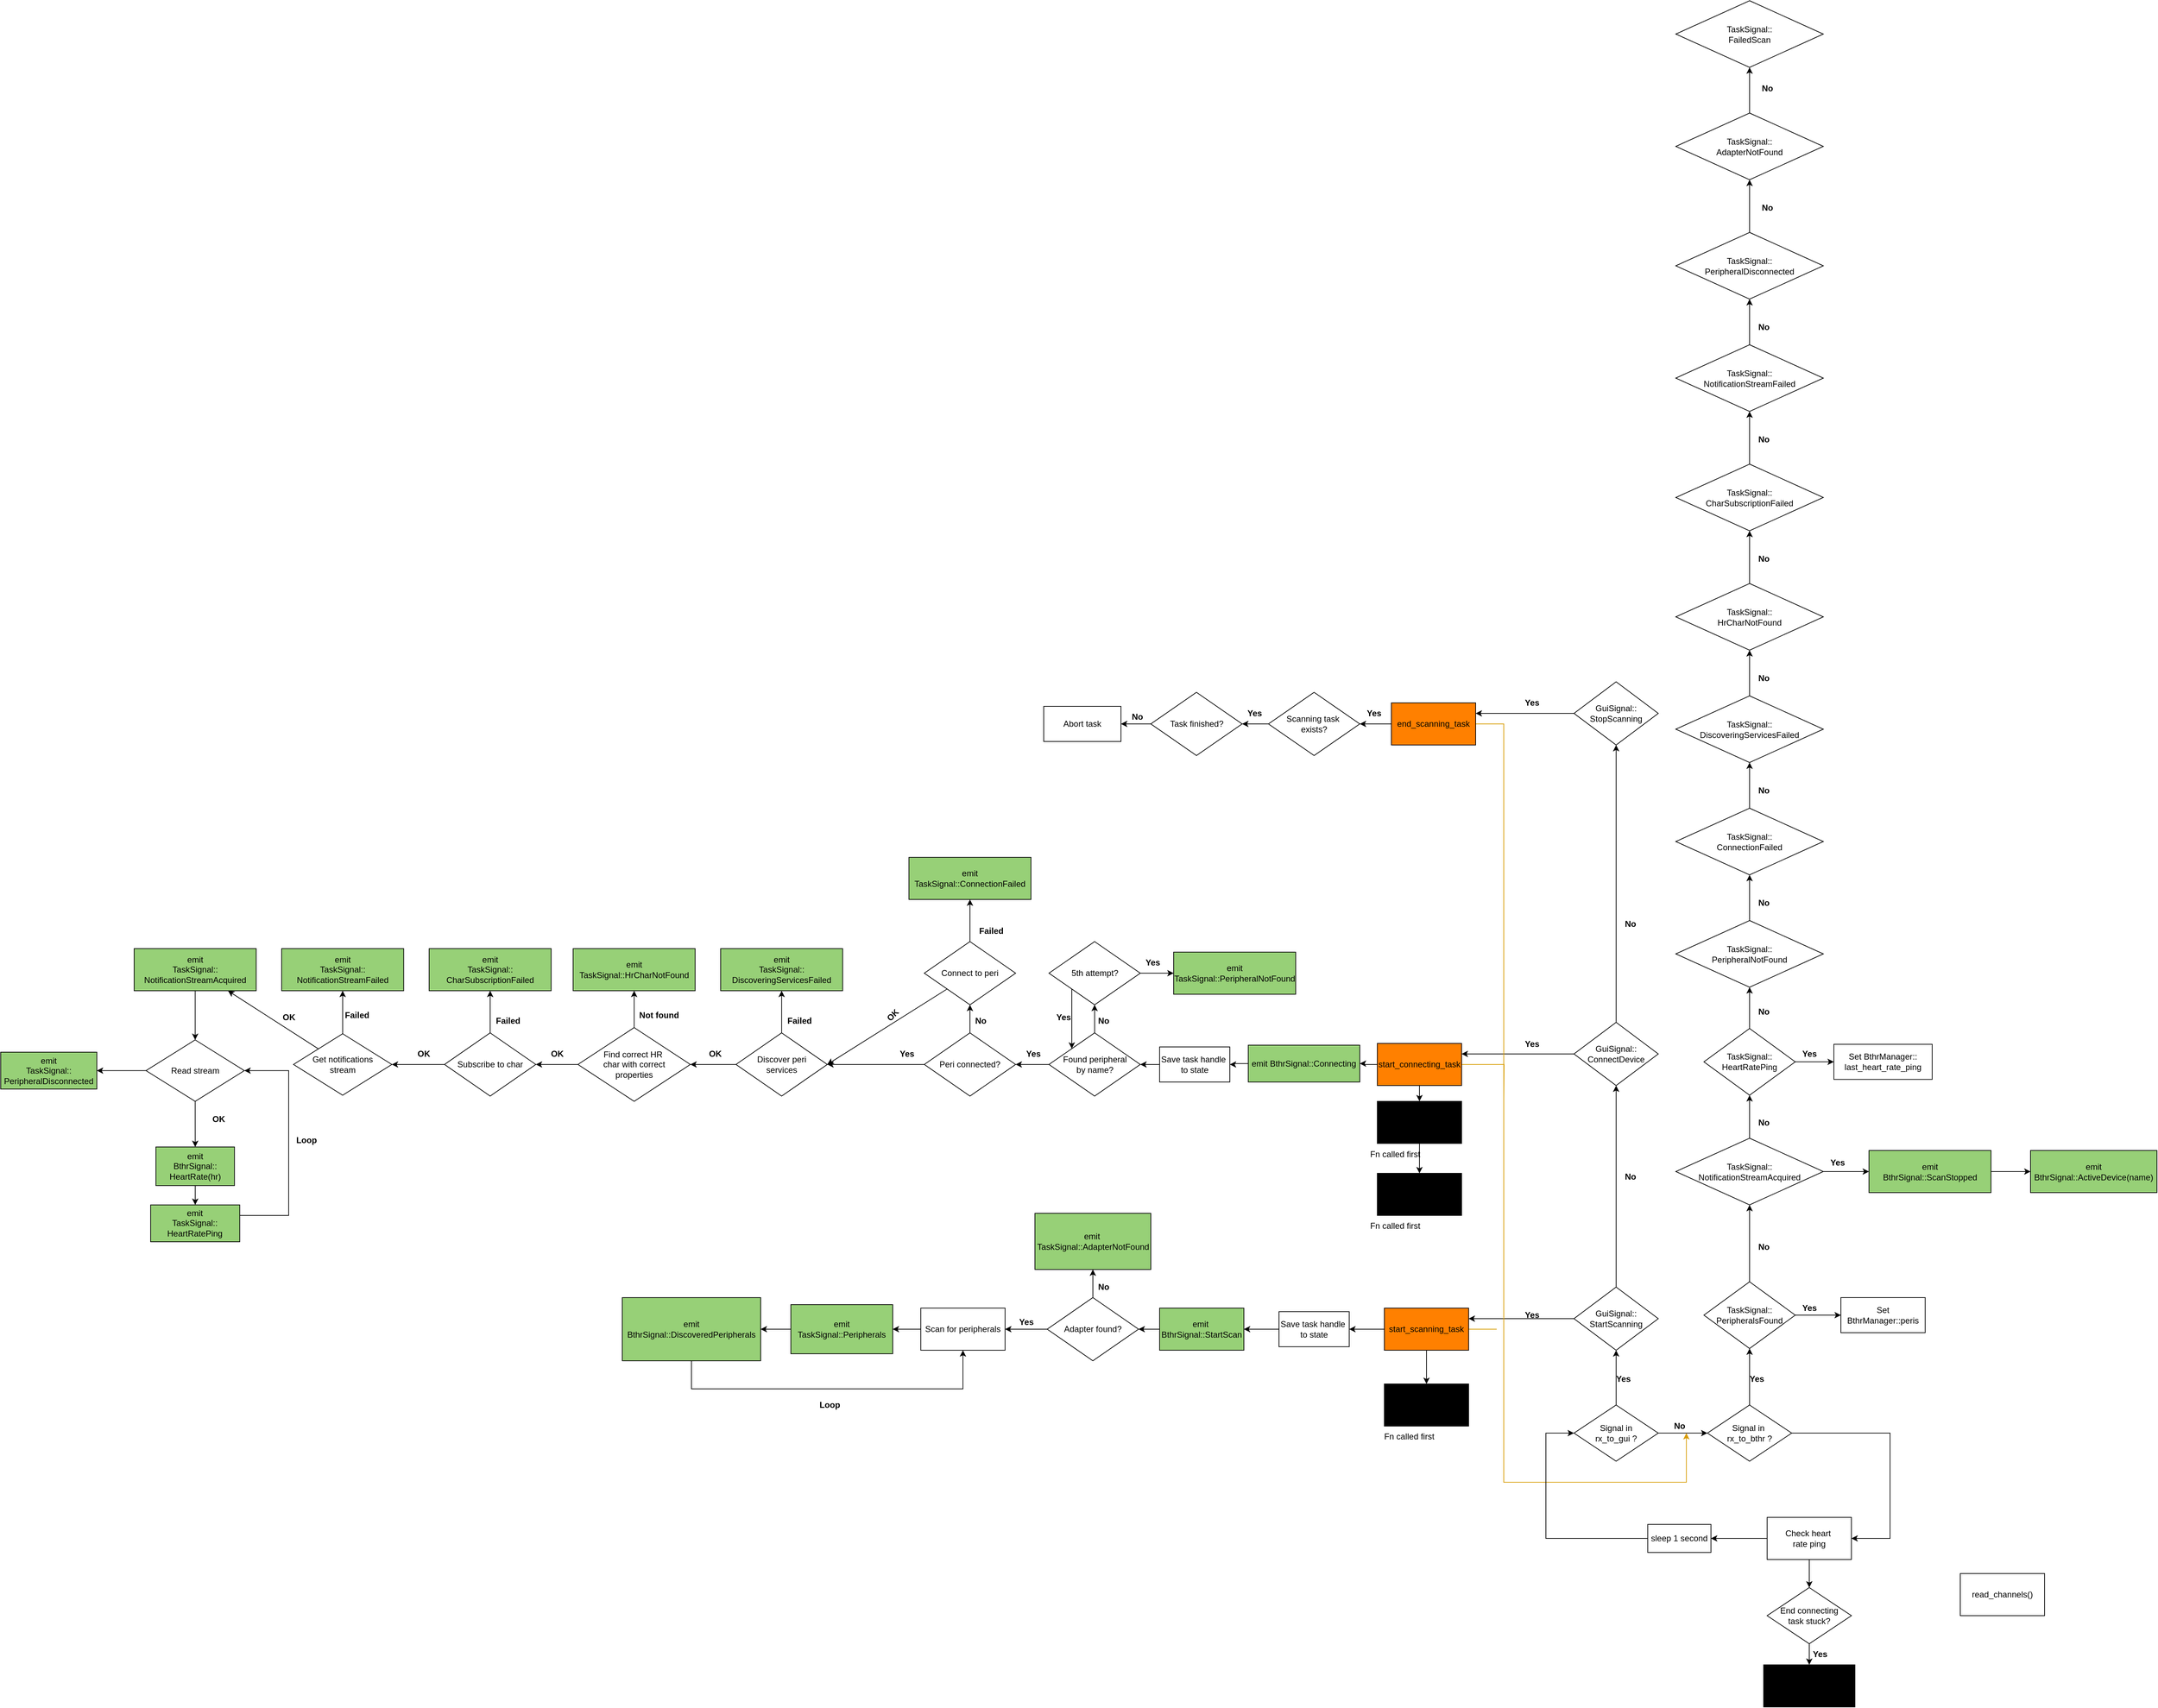 <mxfile version="26.0.4">
  <diagram name="Page-1" id="8w59rCMsJNte71KDc1Jk">
    <mxGraphModel dx="4300" dy="3130" grid="1" gridSize="10" guides="1" tooltips="1" connect="1" arrows="1" fold="1" page="1" pageScale="1" pageWidth="850" pageHeight="1100" math="0" shadow="0">
      <root>
        <mxCell id="0" />
        <mxCell id="1" parent="0" />
        <mxCell id="j4w4JGmt5t1scwI-PXxY-116" value="" style="edgeStyle=orthogonalEdgeStyle;rounded=0;orthogonalLoop=1;jettySize=auto;html=1;" parent="1" source="6VdlnYM2MI9M8Oquc_70-3" target="j4w4JGmt5t1scwI-PXxY-112" edge="1">
          <mxGeometry relative="1" as="geometry" />
        </mxCell>
        <mxCell id="j4w4JGmt5t1scwI-PXxY-117" value="" style="edgeStyle=orthogonalEdgeStyle;rounded=0;orthogonalLoop=1;jettySize=auto;html=1;" parent="1" source="6VdlnYM2MI9M8Oquc_70-3" target="j4w4JGmt5t1scwI-PXxY-110" edge="1">
          <mxGeometry relative="1" as="geometry" />
        </mxCell>
        <mxCell id="6VdlnYM2MI9M8Oquc_70-3" value="Check heart&amp;nbsp;&lt;div&gt;rate ping&lt;/div&gt;" style="rounded=0;whiteSpace=wrap;html=1;" parent="1" vertex="1">
          <mxGeometry x="405" y="230" width="120" height="60" as="geometry" />
        </mxCell>
        <mxCell id="6VdlnYM2MI9M8Oquc_70-4" value="read_channels()" style="rounded=0;whiteSpace=wrap;html=1;" parent="1" vertex="1">
          <mxGeometry x="680" y="310" width="120" height="60" as="geometry" />
        </mxCell>
        <mxCell id="6VdlnYM2MI9M8Oquc_70-38" style="edgeStyle=orthogonalEdgeStyle;rounded=0;orthogonalLoop=1;jettySize=auto;html=1;entryX=1;entryY=0.25;entryDx=0;entryDy=0;" parent="1" source="6VdlnYM2MI9M8Oquc_70-5" target="6VdlnYM2MI9M8Oquc_70-18" edge="1">
          <mxGeometry relative="1" as="geometry" />
        </mxCell>
        <mxCell id="j4w4JGmt5t1scwI-PXxY-17" style="edgeStyle=orthogonalEdgeStyle;rounded=0;orthogonalLoop=1;jettySize=auto;html=1;exitX=0.5;exitY=0;exitDx=0;exitDy=0;entryX=0.5;entryY=1;entryDx=0;entryDy=0;" parent="1" source="6VdlnYM2MI9M8Oquc_70-5" target="6VdlnYM2MI9M8Oquc_70-17" edge="1">
          <mxGeometry relative="1" as="geometry" />
        </mxCell>
        <mxCell id="6VdlnYM2MI9M8Oquc_70-5" value="GuiSignal::&lt;div&gt;StartScanning&lt;/div&gt;" style="rhombus;whiteSpace=wrap;html=1;" parent="1" vertex="1">
          <mxGeometry x="130" y="-98" width="120" height="90" as="geometry" />
        </mxCell>
        <mxCell id="6VdlnYM2MI9M8Oquc_70-11" value="" style="edgeStyle=orthogonalEdgeStyle;rounded=0;orthogonalLoop=1;jettySize=auto;html=1;" parent="1" edge="1">
          <mxGeometry relative="1" as="geometry">
            <mxPoint x="250" y="110" as="sourcePoint" />
            <mxPoint x="320" y="110" as="targetPoint" />
          </mxGeometry>
        </mxCell>
        <mxCell id="6VdlnYM2MI9M8Oquc_70-12" value="" style="edgeStyle=orthogonalEdgeStyle;rounded=0;orthogonalLoop=1;jettySize=auto;html=1;entryX=1;entryY=0.5;entryDx=0;entryDy=0;" parent="1" target="6VdlnYM2MI9M8Oquc_70-3" edge="1">
          <mxGeometry relative="1" as="geometry">
            <mxPoint x="440" y="110" as="sourcePoint" />
            <mxPoint x="595" y="170.0" as="targetPoint" />
            <Array as="points">
              <mxPoint x="580" y="110" />
              <mxPoint x="580" y="260" />
            </Array>
          </mxGeometry>
        </mxCell>
        <mxCell id="j4w4JGmt5t1scwI-PXxY-63" value="" style="edgeStyle=orthogonalEdgeStyle;rounded=0;orthogonalLoop=1;jettySize=auto;html=1;" parent="1" source="6VdlnYM2MI9M8Oquc_70-13" target="j4w4JGmt5t1scwI-PXxY-62" edge="1">
          <mxGeometry relative="1" as="geometry" />
        </mxCell>
        <mxCell id="j4w4JGmt5t1scwI-PXxY-67" value="" style="edgeStyle=orthogonalEdgeStyle;rounded=0;orthogonalLoop=1;jettySize=auto;html=1;" parent="1" source="6VdlnYM2MI9M8Oquc_70-13" target="j4w4JGmt5t1scwI-PXxY-66" edge="1">
          <mxGeometry relative="1" as="geometry" />
        </mxCell>
        <mxCell id="6VdlnYM2MI9M8Oquc_70-13" value="TaskSignal::&lt;div&gt;PeripheralsFound&lt;/div&gt;" style="rhombus;whiteSpace=wrap;html=1;" parent="1" vertex="1">
          <mxGeometry x="315" y="-105.5" width="130" height="95" as="geometry" />
        </mxCell>
        <mxCell id="6VdlnYM2MI9M8Oquc_70-40" style="edgeStyle=orthogonalEdgeStyle;rounded=0;orthogonalLoop=1;jettySize=auto;html=1;exitX=0;exitY=0.5;exitDx=0;exitDy=0;entryX=1;entryY=0.25;entryDx=0;entryDy=0;" parent="1" source="6VdlnYM2MI9M8Oquc_70-16" target="6VdlnYM2MI9M8Oquc_70-29" edge="1">
          <mxGeometry relative="1" as="geometry" />
        </mxCell>
        <mxCell id="6VdlnYM2MI9M8Oquc_70-16" value="GuiSignal::&lt;div&gt;StopScanning&lt;/div&gt;" style="rhombus;whiteSpace=wrap;html=1;" parent="1" vertex="1">
          <mxGeometry x="130" y="-960" width="120" height="90" as="geometry" />
        </mxCell>
        <mxCell id="6VdlnYM2MI9M8Oquc_70-39" style="edgeStyle=orthogonalEdgeStyle;rounded=0;orthogonalLoop=1;jettySize=auto;html=1;exitX=0;exitY=0.5;exitDx=0;exitDy=0;entryX=1;entryY=0.25;entryDx=0;entryDy=0;" parent="1" source="6VdlnYM2MI9M8Oquc_70-17" target="6VdlnYM2MI9M8Oquc_70-28" edge="1">
          <mxGeometry relative="1" as="geometry" />
        </mxCell>
        <mxCell id="j4w4JGmt5t1scwI-PXxY-21" style="edgeStyle=orthogonalEdgeStyle;rounded=0;orthogonalLoop=1;jettySize=auto;html=1;exitX=0.5;exitY=0;exitDx=0;exitDy=0;entryX=0.5;entryY=1;entryDx=0;entryDy=0;" parent="1" source="6VdlnYM2MI9M8Oquc_70-17" target="6VdlnYM2MI9M8Oquc_70-16" edge="1">
          <mxGeometry relative="1" as="geometry" />
        </mxCell>
        <mxCell id="6VdlnYM2MI9M8Oquc_70-17" value="GuiSignal::&lt;div&gt;ConnectDevice&lt;/div&gt;" style="rhombus;whiteSpace=wrap;html=1;" parent="1" vertex="1">
          <mxGeometry x="130" y="-475" width="120" height="90" as="geometry" />
        </mxCell>
        <mxCell id="6VdlnYM2MI9M8Oquc_70-37" style="edgeStyle=orthogonalEdgeStyle;rounded=0;orthogonalLoop=1;jettySize=auto;html=1;exitX=1;exitY=0.5;exitDx=0;exitDy=0;fillColor=#ffe6cc;strokeColor=#d79b00;endArrow=none;endFill=0;" parent="1" source="6VdlnYM2MI9M8Oquc_70-18" edge="1">
          <mxGeometry relative="1" as="geometry">
            <mxPoint x="20" y="-38" as="targetPoint" />
          </mxGeometry>
        </mxCell>
        <mxCell id="6VdlnYM2MI9M8Oquc_70-58" style="edgeStyle=orthogonalEdgeStyle;rounded=0;orthogonalLoop=1;jettySize=auto;html=1;exitX=0;exitY=0.5;exitDx=0;exitDy=0;entryX=1;entryY=0.5;entryDx=0;entryDy=0;" parent="1" source="6VdlnYM2MI9M8Oquc_70-18" target="6VdlnYM2MI9M8Oquc_70-55" edge="1">
          <mxGeometry relative="1" as="geometry" />
        </mxCell>
        <mxCell id="j4w4JGmt5t1scwI-PXxY-2" value="" style="edgeStyle=orthogonalEdgeStyle;rounded=0;orthogonalLoop=1;jettySize=auto;html=1;" parent="1" source="6VdlnYM2MI9M8Oquc_70-18" target="j4w4JGmt5t1scwI-PXxY-1" edge="1">
          <mxGeometry relative="1" as="geometry" />
        </mxCell>
        <mxCell id="6VdlnYM2MI9M8Oquc_70-18" value="start_scanning_task" style="rounded=0;whiteSpace=wrap;html=1;fillColor=#FF8000;" parent="1" vertex="1">
          <mxGeometry x="-140" y="-68" width="120" height="60" as="geometry" />
        </mxCell>
        <mxCell id="j4w4JGmt5t1scwI-PXxY-4" value="" style="edgeStyle=orthogonalEdgeStyle;rounded=0;orthogonalLoop=1;jettySize=auto;html=1;" parent="1" source="6VdlnYM2MI9M8Oquc_70-19" target="j4w4JGmt5t1scwI-PXxY-3" edge="1">
          <mxGeometry relative="1" as="geometry" />
        </mxCell>
        <mxCell id="6VdlnYM2MI9M8Oquc_70-19" value="emit&amp;nbsp;&lt;div&gt;BthrSignal::StartScan&lt;/div&gt;" style="rounded=0;whiteSpace=wrap;html=1;fillColor=#97D077;" parent="1" vertex="1">
          <mxGeometry x="-460" y="-68" width="120" height="60" as="geometry" />
        </mxCell>
        <mxCell id="6VdlnYM2MI9M8Oquc_70-24" value="" style="edgeStyle=orthogonalEdgeStyle;rounded=0;orthogonalLoop=1;jettySize=auto;html=1;" parent="1" source="6VdlnYM2MI9M8Oquc_70-22" target="6VdlnYM2MI9M8Oquc_70-5" edge="1">
          <mxGeometry relative="1" as="geometry" />
        </mxCell>
        <mxCell id="6VdlnYM2MI9M8Oquc_70-22" value="Signal in&lt;div&gt;rx_to_gui ?&lt;/div&gt;" style="rhombus;whiteSpace=wrap;html=1;" parent="1" vertex="1">
          <mxGeometry x="130" y="70" width="120" height="80" as="geometry" />
        </mxCell>
        <mxCell id="6VdlnYM2MI9M8Oquc_70-26" value="" style="edgeStyle=orthogonalEdgeStyle;rounded=0;orthogonalLoop=1;jettySize=auto;html=1;" parent="1" source="6VdlnYM2MI9M8Oquc_70-23" target="6VdlnYM2MI9M8Oquc_70-13" edge="1">
          <mxGeometry relative="1" as="geometry" />
        </mxCell>
        <mxCell id="6VdlnYM2MI9M8Oquc_70-23" value="Signal in&amp;nbsp;&lt;div&gt;rx_to_bthr ?&lt;/div&gt;" style="rhombus;whiteSpace=wrap;html=1;" parent="1" vertex="1">
          <mxGeometry x="320" y="70" width="120" height="80" as="geometry" />
        </mxCell>
        <mxCell id="6VdlnYM2MI9M8Oquc_70-25" value="&lt;b&gt;Yes&lt;/b&gt;" style="text;html=1;align=center;verticalAlign=middle;resizable=0;points=[];autosize=1;strokeColor=none;fillColor=none;" parent="1" vertex="1">
          <mxGeometry x="180" y="18" width="40" height="30" as="geometry" />
        </mxCell>
        <mxCell id="6VdlnYM2MI9M8Oquc_70-27" value="&lt;b&gt;Yes&lt;/b&gt;" style="text;html=1;align=center;verticalAlign=middle;resizable=0;points=[];autosize=1;strokeColor=none;fillColor=none;" parent="1" vertex="1">
          <mxGeometry x="370" y="18" width="40" height="30" as="geometry" />
        </mxCell>
        <mxCell id="6VdlnYM2MI9M8Oquc_70-36" style="edgeStyle=orthogonalEdgeStyle;rounded=0;orthogonalLoop=1;jettySize=auto;html=1;exitX=1;exitY=0.5;exitDx=0;exitDy=0;fillColor=#ffe6cc;strokeColor=#d79b00;startArrow=none;startFill=0;endArrow=none;endFill=0;" parent="1" source="6VdlnYM2MI9M8Oquc_70-28" edge="1">
          <mxGeometry relative="1" as="geometry">
            <mxPoint x="30" y="-365" as="targetPoint" />
          </mxGeometry>
        </mxCell>
        <mxCell id="j4w4JGmt5t1scwI-PXxY-19" style="edgeStyle=orthogonalEdgeStyle;rounded=0;orthogonalLoop=1;jettySize=auto;html=1;exitX=0.5;exitY=1;exitDx=0;exitDy=0;entryX=0.5;entryY=0;entryDx=0;entryDy=0;" parent="1" source="6VdlnYM2MI9M8Oquc_70-28" target="j4w4JGmt5t1scwI-PXxY-12" edge="1">
          <mxGeometry relative="1" as="geometry" />
        </mxCell>
        <mxCell id="1qn6zk9y4oRoaCVQLav--4" value="" style="edgeStyle=orthogonalEdgeStyle;rounded=0;orthogonalLoop=1;jettySize=auto;html=1;" edge="1" parent="1" source="6VdlnYM2MI9M8Oquc_70-28" target="1qn6zk9y4oRoaCVQLav--3">
          <mxGeometry relative="1" as="geometry" />
        </mxCell>
        <mxCell id="6VdlnYM2MI9M8Oquc_70-28" value="start_connecting_task" style="rounded=0;whiteSpace=wrap;html=1;fillColor=#FF8000;" parent="1" vertex="1">
          <mxGeometry x="-150" y="-445" width="120" height="60" as="geometry" />
        </mxCell>
        <mxCell id="6VdlnYM2MI9M8Oquc_70-34" style="edgeStyle=orthogonalEdgeStyle;rounded=0;orthogonalLoop=1;jettySize=auto;html=1;exitX=1;exitY=0.5;exitDx=0;exitDy=0;fillColor=#ffe6cc;strokeColor=#d79b00;" parent="1" source="6VdlnYM2MI9M8Oquc_70-29" edge="1">
          <mxGeometry relative="1" as="geometry">
            <mxPoint x="290" y="110" as="targetPoint" />
            <Array as="points">
              <mxPoint x="30" y="-900" />
              <mxPoint x="30" y="180" />
              <mxPoint x="290" y="180" />
            </Array>
          </mxGeometry>
        </mxCell>
        <mxCell id="j4w4JGmt5t1scwI-PXxY-55" value="" style="edgeStyle=orthogonalEdgeStyle;rounded=0;orthogonalLoop=1;jettySize=auto;html=1;" parent="1" source="6VdlnYM2MI9M8Oquc_70-29" target="j4w4JGmt5t1scwI-PXxY-51" edge="1">
          <mxGeometry relative="1" as="geometry" />
        </mxCell>
        <mxCell id="6VdlnYM2MI9M8Oquc_70-29" value="end_scanning_task" style="rounded=0;whiteSpace=wrap;html=1;fillColor=#FF8000;perimeter=rectanglePerimeter;" parent="1" vertex="1">
          <mxGeometry x="-130" y="-930" width="120" height="60" as="geometry" />
        </mxCell>
        <mxCell id="6VdlnYM2MI9M8Oquc_70-49" value="" style="edgeStyle=orthogonalEdgeStyle;rounded=0;orthogonalLoop=1;jettySize=auto;html=1;" parent="1" source="6VdlnYM2MI9M8Oquc_70-42" target="6VdlnYM2MI9M8Oquc_70-46" edge="1">
          <mxGeometry relative="1" as="geometry" />
        </mxCell>
        <mxCell id="6VdlnYM2MI9M8Oquc_70-42" value="Scan for peripherals" style="rounded=0;whiteSpace=wrap;html=1;" parent="1" vertex="1">
          <mxGeometry x="-800" y="-68" width="120" height="60" as="geometry" />
        </mxCell>
        <mxCell id="6VdlnYM2MI9M8Oquc_70-50" value="" style="edgeStyle=orthogonalEdgeStyle;rounded=0;orthogonalLoop=1;jettySize=auto;html=1;" parent="1" source="6VdlnYM2MI9M8Oquc_70-46" target="6VdlnYM2MI9M8Oquc_70-48" edge="1">
          <mxGeometry relative="1" as="geometry" />
        </mxCell>
        <mxCell id="6VdlnYM2MI9M8Oquc_70-46" value="emit&lt;div&gt;TaskSignal::Peripherals&lt;/div&gt;" style="rounded=0;whiteSpace=wrap;html=1;fillColor=#97D077;" parent="1" vertex="1">
          <mxGeometry x="-985" y="-73" width="145" height="70" as="geometry" />
        </mxCell>
        <mxCell id="6VdlnYM2MI9M8Oquc_70-51" style="edgeStyle=orthogonalEdgeStyle;rounded=0;orthogonalLoop=1;jettySize=auto;html=1;exitX=0.5;exitY=1;exitDx=0;exitDy=0;entryX=0.5;entryY=1;entryDx=0;entryDy=0;" parent="1" source="6VdlnYM2MI9M8Oquc_70-48" target="6VdlnYM2MI9M8Oquc_70-42" edge="1">
          <mxGeometry relative="1" as="geometry">
            <Array as="points">
              <mxPoint x="-1126" y="47" />
              <mxPoint x="-740" y="47" />
            </Array>
          </mxGeometry>
        </mxCell>
        <mxCell id="6VdlnYM2MI9M8Oquc_70-48" value="emit&lt;div&gt;BthrSignal::DiscoveredPeripherals&lt;/div&gt;" style="rounded=0;whiteSpace=wrap;html=1;fillColor=#97D077;" parent="1" vertex="1">
          <mxGeometry x="-1225" y="-83" width="197" height="90" as="geometry" />
        </mxCell>
        <mxCell id="6VdlnYM2MI9M8Oquc_70-52" value="&lt;b&gt;Loop&lt;/b&gt;" style="text;html=1;align=center;verticalAlign=middle;resizable=0;points=[];autosize=1;strokeColor=none;fillColor=none;" parent="1" vertex="1">
          <mxGeometry x="-955" y="55" width="50" height="30" as="geometry" />
        </mxCell>
        <mxCell id="6VdlnYM2MI9M8Oquc_70-96" value="" style="edgeStyle=orthogonalEdgeStyle;rounded=0;orthogonalLoop=1;jettySize=auto;html=1;" parent="1" source="6VdlnYM2MI9M8Oquc_70-53" target="6VdlnYM2MI9M8Oquc_70-64" edge="1">
          <mxGeometry relative="1" as="geometry" />
        </mxCell>
        <mxCell id="j4w4JGmt5t1scwI-PXxY-26" value="" style="edgeStyle=orthogonalEdgeStyle;rounded=0;orthogonalLoop=1;jettySize=auto;html=1;" parent="1" source="6VdlnYM2MI9M8Oquc_70-53" target="j4w4JGmt5t1scwI-PXxY-24" edge="1">
          <mxGeometry relative="1" as="geometry" />
        </mxCell>
        <mxCell id="6VdlnYM2MI9M8Oquc_70-53" value="Found peripheral&lt;div&gt;by name?&lt;/div&gt;" style="rhombus;whiteSpace=wrap;html=1;" parent="1" vertex="1">
          <mxGeometry x="-617.5" y="-460" width="130" height="90" as="geometry" />
        </mxCell>
        <mxCell id="6VdlnYM2MI9M8Oquc_70-59" style="edgeStyle=orthogonalEdgeStyle;rounded=0;orthogonalLoop=1;jettySize=auto;html=1;exitX=0;exitY=0.5;exitDx=0;exitDy=0;entryX=1;entryY=0.5;entryDx=0;entryDy=0;" parent="1" source="6VdlnYM2MI9M8Oquc_70-55" target="6VdlnYM2MI9M8Oquc_70-19" edge="1">
          <mxGeometry relative="1" as="geometry" />
        </mxCell>
        <mxCell id="6VdlnYM2MI9M8Oquc_70-55" value="Save task handle&amp;nbsp;&lt;div&gt;to state&lt;/div&gt;" style="rounded=0;whiteSpace=wrap;html=1;" parent="1" vertex="1">
          <mxGeometry x="-290" y="-63" width="100" height="50" as="geometry" />
        </mxCell>
        <mxCell id="6VdlnYM2MI9M8Oquc_70-60" value="emit&lt;div&gt;TaskSignal::PeripheralNotFound&lt;/div&gt;" style="rounded=0;whiteSpace=wrap;html=1;fillColor=#97D077;" parent="1" vertex="1">
          <mxGeometry x="-440" y="-575" width="173.75" height="60" as="geometry" />
        </mxCell>
        <mxCell id="6VdlnYM2MI9M8Oquc_70-62" value="&lt;b&gt;No&lt;/b&gt;" style="text;html=1;align=center;verticalAlign=middle;resizable=0;points=[];autosize=1;strokeColor=none;fillColor=none;" parent="1" vertex="1">
          <mxGeometry x="-560" y="-492" width="40" height="30" as="geometry" />
        </mxCell>
        <mxCell id="6VdlnYM2MI9M8Oquc_70-63" value="" style="edgeStyle=orthogonalEdgeStyle;rounded=0;orthogonalLoop=1;jettySize=auto;html=1;" parent="1" source="6VdlnYM2MI9M8Oquc_70-64" edge="1">
          <mxGeometry relative="1" as="geometry">
            <mxPoint x="-730" y="-500" as="targetPoint" />
          </mxGeometry>
        </mxCell>
        <mxCell id="6VdlnYM2MI9M8Oquc_70-87" value="" style="edgeStyle=orthogonalEdgeStyle;rounded=0;orthogonalLoop=1;jettySize=auto;html=1;entryX=1;entryY=0.5;entryDx=0;entryDy=0;" parent="1" source="6VdlnYM2MI9M8Oquc_70-64" target="6VdlnYM2MI9M8Oquc_70-68" edge="1">
          <mxGeometry relative="1" as="geometry">
            <mxPoint x="-850" y="-415" as="targetPoint" />
          </mxGeometry>
        </mxCell>
        <mxCell id="6VdlnYM2MI9M8Oquc_70-64" value="Peri connected?" style="rhombus;whiteSpace=wrap;html=1;" parent="1" vertex="1">
          <mxGeometry x="-795" y="-460" width="130" height="90" as="geometry" />
        </mxCell>
        <mxCell id="6VdlnYM2MI9M8Oquc_70-66" value="&lt;b&gt;No&lt;/b&gt;" style="text;html=1;align=center;verticalAlign=middle;resizable=0;points=[];autosize=1;strokeColor=none;fillColor=none;" parent="1" vertex="1">
          <mxGeometry x="-735" y="-492" width="40" height="30" as="geometry" />
        </mxCell>
        <mxCell id="6VdlnYM2MI9M8Oquc_70-67" value="" style="edgeStyle=orthogonalEdgeStyle;rounded=0;orthogonalLoop=1;jettySize=auto;html=1;entryX=0.5;entryY=1;entryDx=0;entryDy=0;" parent="1" source="6VdlnYM2MI9M8Oquc_70-68" target="hcD3akqN_eCQVYDGbXi9-1" edge="1">
          <mxGeometry relative="1" as="geometry">
            <mxPoint x="-998.12" y="-510" as="targetPoint" />
          </mxGeometry>
        </mxCell>
        <mxCell id="6VdlnYM2MI9M8Oquc_70-94" value="" style="edgeStyle=orthogonalEdgeStyle;rounded=0;orthogonalLoop=1;jettySize=auto;html=1;" parent="1" source="6VdlnYM2MI9M8Oquc_70-68" target="6VdlnYM2MI9M8Oquc_70-72" edge="1">
          <mxGeometry relative="1" as="geometry" />
        </mxCell>
        <mxCell id="6VdlnYM2MI9M8Oquc_70-68" value="Discover peri&lt;div&gt;services&lt;/div&gt;" style="rhombus;whiteSpace=wrap;html=1;" parent="1" vertex="1">
          <mxGeometry x="-1063.12" y="-460" width="130" height="90" as="geometry" />
        </mxCell>
        <mxCell id="6VdlnYM2MI9M8Oquc_70-70" value="&lt;b&gt;Failed&lt;/b&gt;" style="text;html=1;align=center;verticalAlign=middle;resizable=0;points=[];autosize=1;strokeColor=none;fillColor=none;" parent="1" vertex="1">
          <mxGeometry x="-1003.12" y="-492" width="60" height="30" as="geometry" />
        </mxCell>
        <mxCell id="6VdlnYM2MI9M8Oquc_70-71" value="" style="edgeStyle=orthogonalEdgeStyle;rounded=0;orthogonalLoop=1;jettySize=auto;html=1;entryX=0.5;entryY=1;entryDx=0;entryDy=0;" parent="1" source="6VdlnYM2MI9M8Oquc_70-72" target="hcD3akqN_eCQVYDGbXi9-4" edge="1">
          <mxGeometry relative="1" as="geometry">
            <mxPoint x="-1208.12" y="-515" as="targetPoint" />
          </mxGeometry>
        </mxCell>
        <mxCell id="6VdlnYM2MI9M8Oquc_70-108" value="" style="edgeStyle=orthogonalEdgeStyle;rounded=0;orthogonalLoop=1;jettySize=auto;html=1;" parent="1" source="6VdlnYM2MI9M8Oquc_70-72" target="6VdlnYM2MI9M8Oquc_70-100" edge="1">
          <mxGeometry relative="1" as="geometry" />
        </mxCell>
        <mxCell id="6VdlnYM2MI9M8Oquc_70-72" value="Find correct HR&amp;nbsp;&lt;div&gt;char&amp;nbsp;&lt;span style=&quot;background-color: initial;&quot;&gt;with correct&lt;/span&gt;&lt;div&gt;properties&lt;/div&gt;&lt;/div&gt;" style="rhombus;whiteSpace=wrap;html=1;" parent="1" vertex="1">
          <mxGeometry x="-1288.12" y="-467.5" width="160" height="105" as="geometry" />
        </mxCell>
        <mxCell id="6VdlnYM2MI9M8Oquc_70-74" value="&lt;b&gt;Not found&lt;/b&gt;" style="text;html=1;align=center;verticalAlign=middle;resizable=0;points=[];autosize=1;strokeColor=none;fillColor=none;" parent="1" vertex="1">
          <mxGeometry x="-1213.12" y="-500" width="80" height="30" as="geometry" />
        </mxCell>
        <mxCell id="6VdlnYM2MI9M8Oquc_70-82" value="" style="edgeStyle=orthogonalEdgeStyle;rounded=0;orthogonalLoop=1;jettySize=auto;html=1;entryX=0.5;entryY=1;entryDx=0;entryDy=0;" parent="1" source="6VdlnYM2MI9M8Oquc_70-76" target="hcD3akqN_eCQVYDGbXi9-3" edge="1">
          <mxGeometry relative="1" as="geometry">
            <mxPoint x="-730" y="-630" as="targetPoint" />
          </mxGeometry>
        </mxCell>
        <mxCell id="j4w4JGmt5t1scwI-PXxY-33" style="rounded=0;orthogonalLoop=1;jettySize=auto;html=1;exitX=0;exitY=1;exitDx=0;exitDy=0;entryX=1;entryY=0.5;entryDx=0;entryDy=0;" parent="1" source="6VdlnYM2MI9M8Oquc_70-76" target="6VdlnYM2MI9M8Oquc_70-68" edge="1">
          <mxGeometry relative="1" as="geometry" />
        </mxCell>
        <mxCell id="6VdlnYM2MI9M8Oquc_70-76" value="Connect to peri" style="rhombus;whiteSpace=wrap;html=1;" parent="1" vertex="1">
          <mxGeometry x="-795" y="-590" width="130" height="90" as="geometry" />
        </mxCell>
        <mxCell id="6VdlnYM2MI9M8Oquc_70-80" style="edgeStyle=orthogonalEdgeStyle;rounded=0;orthogonalLoop=1;jettySize=auto;html=1;exitX=0;exitY=0.5;exitDx=0;exitDy=0;entryX=1;entryY=0.5;entryDx=0;entryDy=0;" parent="1" source="6VdlnYM2MI9M8Oquc_70-77" target="6VdlnYM2MI9M8Oquc_70-53" edge="1">
          <mxGeometry relative="1" as="geometry" />
        </mxCell>
        <mxCell id="6VdlnYM2MI9M8Oquc_70-77" value="Save task handle&amp;nbsp;&lt;div&gt;to state&lt;/div&gt;" style="rounded=0;whiteSpace=wrap;html=1;" parent="1" vertex="1">
          <mxGeometry x="-460" y="-440" width="100" height="50" as="geometry" />
        </mxCell>
        <mxCell id="6VdlnYM2MI9M8Oquc_70-83" value="&lt;b&gt;Failed&lt;/b&gt;" style="text;html=1;align=center;verticalAlign=middle;resizable=0;points=[];autosize=1;strokeColor=none;fillColor=none;" parent="1" vertex="1">
          <mxGeometry x="-730" y="-620" width="60" height="30" as="geometry" />
        </mxCell>
        <mxCell id="6VdlnYM2MI9M8Oquc_70-88" value="&lt;b&gt;OK&lt;/b&gt;" style="text;html=1;align=center;verticalAlign=middle;resizable=0;points=[];autosize=1;strokeColor=none;fillColor=none;rotation=-45;" parent="1" vertex="1">
          <mxGeometry x="-860" y="-500" width="40" height="30" as="geometry" />
        </mxCell>
        <mxCell id="6VdlnYM2MI9M8Oquc_70-89" value="&lt;b&gt;Yes&lt;/b&gt;" style="text;html=1;align=center;verticalAlign=middle;resizable=0;points=[];autosize=1;strokeColor=none;fillColor=none;" parent="1" vertex="1">
          <mxGeometry x="-840" y="-445" width="40" height="30" as="geometry" />
        </mxCell>
        <mxCell id="6VdlnYM2MI9M8Oquc_70-95" value="&lt;b&gt;OK&lt;/b&gt;" style="text;html=1;align=center;verticalAlign=middle;resizable=0;points=[];autosize=1;strokeColor=none;fillColor=none;" parent="1" vertex="1">
          <mxGeometry x="-1113.12" y="-445" width="40" height="30" as="geometry" />
        </mxCell>
        <mxCell id="6VdlnYM2MI9M8Oquc_70-98" value="" style="edgeStyle=orthogonalEdgeStyle;rounded=0;orthogonalLoop=1;jettySize=auto;html=1;entryX=0.5;entryY=1;entryDx=0;entryDy=0;" parent="1" source="6VdlnYM2MI9M8Oquc_70-100" target="hcD3akqN_eCQVYDGbXi9-2" edge="1">
          <mxGeometry relative="1" as="geometry">
            <mxPoint x="-1413.12" y="-510" as="targetPoint" />
          </mxGeometry>
        </mxCell>
        <mxCell id="6VdlnYM2MI9M8Oquc_70-99" value="" style="edgeStyle=orthogonalEdgeStyle;rounded=0;orthogonalLoop=1;jettySize=auto;html=1;" parent="1" source="6VdlnYM2MI9M8Oquc_70-100" target="6VdlnYM2MI9M8Oquc_70-104" edge="1">
          <mxGeometry relative="1" as="geometry" />
        </mxCell>
        <mxCell id="6VdlnYM2MI9M8Oquc_70-100" value="Subscribe to char" style="rhombus;whiteSpace=wrap;html=1;" parent="1" vertex="1">
          <mxGeometry x="-1478.12" y="-460" width="130" height="90" as="geometry" />
        </mxCell>
        <mxCell id="6VdlnYM2MI9M8Oquc_70-102" value="&lt;b&gt;Failed&lt;/b&gt;" style="text;html=1;align=center;verticalAlign=middle;resizable=0;points=[];autosize=1;strokeColor=none;fillColor=none;" parent="1" vertex="1">
          <mxGeometry x="-1418.12" y="-492" width="60" height="30" as="geometry" />
        </mxCell>
        <mxCell id="6VdlnYM2MI9M8Oquc_70-103" value="" style="edgeStyle=orthogonalEdgeStyle;rounded=0;orthogonalLoop=1;jettySize=auto;html=1;entryX=0.5;entryY=1;entryDx=0;entryDy=0;" parent="1" source="6VdlnYM2MI9M8Oquc_70-104" target="hcD3akqN_eCQVYDGbXi9-5" edge="1">
          <mxGeometry relative="1" as="geometry">
            <mxPoint x="-1623.12" y="-515" as="targetPoint" />
          </mxGeometry>
        </mxCell>
        <mxCell id="j4w4JGmt5t1scwI-PXxY-35" value="" style="rounded=0;orthogonalLoop=1;jettySize=auto;html=1;" parent="1" source="6VdlnYM2MI9M8Oquc_70-104" target="j4w4JGmt5t1scwI-PXxY-34" edge="1">
          <mxGeometry relative="1" as="geometry" />
        </mxCell>
        <mxCell id="6VdlnYM2MI9M8Oquc_70-104" value="Get notifications&lt;div&gt;stream&lt;/div&gt;" style="rhombus;whiteSpace=wrap;html=1;" parent="1" vertex="1">
          <mxGeometry x="-1693.12" y="-458.75" width="140" height="87.5" as="geometry" />
        </mxCell>
        <mxCell id="6VdlnYM2MI9M8Oquc_70-106" value="&lt;b&gt;Failed&lt;/b&gt;" style="text;html=1;align=center;verticalAlign=middle;resizable=0;points=[];autosize=1;strokeColor=none;fillColor=none;" parent="1" vertex="1">
          <mxGeometry x="-1633.12" y="-500" width="60" height="30" as="geometry" />
        </mxCell>
        <mxCell id="6VdlnYM2MI9M8Oquc_70-107" value="&lt;b&gt;OK&lt;/b&gt;" style="text;html=1;align=center;verticalAlign=middle;resizable=0;points=[];autosize=1;strokeColor=none;fillColor=none;" parent="1" vertex="1">
          <mxGeometry x="-1528.12" y="-445" width="40" height="30" as="geometry" />
        </mxCell>
        <mxCell id="6VdlnYM2MI9M8Oquc_70-109" value="&lt;b&gt;OK&lt;/b&gt;" style="text;html=1;align=center;verticalAlign=middle;resizable=0;points=[];autosize=1;strokeColor=none;fillColor=none;" parent="1" vertex="1">
          <mxGeometry x="-1338.12" y="-445" width="40" height="30" as="geometry" />
        </mxCell>
        <mxCell id="hcD3akqN_eCQVYDGbXi9-1" value="emit&lt;div&gt;TaskSignal::&lt;/div&gt;&lt;div&gt;DiscoveringServicesFailed&lt;/div&gt;" style="rounded=0;whiteSpace=wrap;html=1;fillColor=#97D077;" parent="1" vertex="1">
          <mxGeometry x="-1084.99" y="-580" width="173.75" height="60" as="geometry" />
        </mxCell>
        <mxCell id="hcD3akqN_eCQVYDGbXi9-2" value="emit&lt;div&gt;TaskSignal::&lt;/div&gt;&lt;div&gt;CharSubscriptionFailed&lt;/div&gt;" style="rounded=0;whiteSpace=wrap;html=1;fillColor=#97D077;" parent="1" vertex="1">
          <mxGeometry x="-1500" y="-580" width="173.75" height="60" as="geometry" />
        </mxCell>
        <mxCell id="hcD3akqN_eCQVYDGbXi9-3" value="emit&lt;div&gt;TaskSignal::ConnectionFailed&lt;/div&gt;" style="rounded=0;whiteSpace=wrap;html=1;fillColor=#97D077;" parent="1" vertex="1">
          <mxGeometry x="-816.87" y="-710" width="173.75" height="60" as="geometry" />
        </mxCell>
        <mxCell id="hcD3akqN_eCQVYDGbXi9-4" value="emit&lt;div&gt;TaskSignal::HrCharNotFound&lt;/div&gt;" style="rounded=0;whiteSpace=wrap;html=1;fillColor=#97D077;" parent="1" vertex="1">
          <mxGeometry x="-1295" y="-580" width="173.75" height="60" as="geometry" />
        </mxCell>
        <mxCell id="hcD3akqN_eCQVYDGbXi9-5" value="emit&lt;div&gt;TaskSignal::&lt;/div&gt;&lt;div&gt;NotificationStreamFailed&lt;/div&gt;" style="rounded=0;whiteSpace=wrap;html=1;fillColor=#97D077;" parent="1" vertex="1">
          <mxGeometry x="-1710" y="-580" width="173.75" height="60" as="geometry" />
        </mxCell>
        <mxCell id="hcD3akqN_eCQVYDGbXi9-7" value="&lt;b&gt;Yes&lt;/b&gt;" style="text;html=1;align=center;verticalAlign=middle;resizable=0;points=[];autosize=1;strokeColor=none;fillColor=none;" parent="1" vertex="1">
          <mxGeometry x="-660" y="-445" width="40" height="30" as="geometry" />
        </mxCell>
        <mxCell id="j4w4JGmt5t1scwI-PXxY-1" value="end_scanning_task" style="rounded=0;whiteSpace=wrap;html=1;fillStyle=hatch;gradientColor=none;gradientDirection=south;fillColor=light-dark(#FFFFFF,#FF8000);strokeColor=default;" parent="1" vertex="1">
          <mxGeometry x="-140" y="40" width="120" height="60" as="geometry" />
        </mxCell>
        <mxCell id="j4w4JGmt5t1scwI-PXxY-5" value="" style="edgeStyle=orthogonalEdgeStyle;rounded=0;orthogonalLoop=1;jettySize=auto;html=1;" parent="1" source="j4w4JGmt5t1scwI-PXxY-3" target="6VdlnYM2MI9M8Oquc_70-42" edge="1">
          <mxGeometry relative="1" as="geometry" />
        </mxCell>
        <mxCell id="j4w4JGmt5t1scwI-PXxY-10" value="" style="edgeStyle=orthogonalEdgeStyle;rounded=0;orthogonalLoop=1;jettySize=auto;html=1;" parent="1" source="j4w4JGmt5t1scwI-PXxY-3" target="j4w4JGmt5t1scwI-PXxY-9" edge="1">
          <mxGeometry relative="1" as="geometry" />
        </mxCell>
        <mxCell id="j4w4JGmt5t1scwI-PXxY-3" value="Adapter found?" style="rhombus;whiteSpace=wrap;html=1;" parent="1" vertex="1">
          <mxGeometry x="-620" y="-83" width="130" height="90" as="geometry" />
        </mxCell>
        <mxCell id="j4w4JGmt5t1scwI-PXxY-7" value="&lt;b&gt;Yes&lt;/b&gt;" style="text;html=1;align=center;verticalAlign=middle;resizable=0;points=[];autosize=1;strokeColor=none;fillColor=none;" parent="1" vertex="1">
          <mxGeometry x="-670" y="-63" width="40" height="30" as="geometry" />
        </mxCell>
        <mxCell id="j4w4JGmt5t1scwI-PXxY-8" value="&lt;b&gt;No&lt;/b&gt;" style="text;html=1;align=center;verticalAlign=middle;resizable=0;points=[];autosize=1;strokeColor=none;fillColor=none;" parent="1" vertex="1">
          <mxGeometry x="-560" y="-113" width="40" height="30" as="geometry" />
        </mxCell>
        <mxCell id="j4w4JGmt5t1scwI-PXxY-9" value="emit&amp;nbsp;&lt;div&gt;TaskSignal::AdapterNotFound&lt;/div&gt;" style="rounded=0;whiteSpace=wrap;html=1;fillColor=#97D077;" parent="1" vertex="1">
          <mxGeometry x="-637.5" y="-203" width="165" height="80" as="geometry" />
        </mxCell>
        <mxCell id="j4w4JGmt5t1scwI-PXxY-11" value="Fn called first" style="text;html=1;align=center;verticalAlign=middle;resizable=0;points=[];autosize=1;strokeColor=none;fillColor=none;" parent="1" vertex="1">
          <mxGeometry x="-150" y="100" width="90" height="30" as="geometry" />
        </mxCell>
        <mxCell id="j4w4JGmt5t1scwI-PXxY-20" style="edgeStyle=orthogonalEdgeStyle;rounded=0;orthogonalLoop=1;jettySize=auto;html=1;exitX=0.5;exitY=1;exitDx=0;exitDy=0;entryX=0.5;entryY=0;entryDx=0;entryDy=0;" parent="1" source="j4w4JGmt5t1scwI-PXxY-12" target="j4w4JGmt5t1scwI-PXxY-14" edge="1">
          <mxGeometry relative="1" as="geometry" />
        </mxCell>
        <mxCell id="j4w4JGmt5t1scwI-PXxY-12" value="end_connecting_task" style="rounded=0;whiteSpace=wrap;html=1;fillStyle=hatch;gradientColor=none;gradientDirection=south;fillColor=light-dark(#FFFFFF,#FF8000);strokeColor=default;" parent="1" vertex="1">
          <mxGeometry x="-150" y="-362.5" width="120" height="60" as="geometry" />
        </mxCell>
        <mxCell id="j4w4JGmt5t1scwI-PXxY-13" value="Fn called first" style="text;html=1;align=center;verticalAlign=middle;resizable=0;points=[];autosize=1;strokeColor=none;fillColor=none;" parent="1" vertex="1">
          <mxGeometry x="-170" y="-302.5" width="90" height="30" as="geometry" />
        </mxCell>
        <mxCell id="j4w4JGmt5t1scwI-PXxY-14" value="end_scanning_task" style="rounded=0;whiteSpace=wrap;html=1;fillStyle=hatch;gradientColor=none;gradientDirection=south;fillColor=light-dark(#FFFFFF,#FF8000);strokeColor=default;" parent="1" vertex="1">
          <mxGeometry x="-150" y="-260" width="120" height="60" as="geometry" />
        </mxCell>
        <mxCell id="j4w4JGmt5t1scwI-PXxY-15" value="Fn called first" style="text;html=1;align=center;verticalAlign=middle;resizable=0;points=[];autosize=1;strokeColor=none;fillColor=none;" parent="1" vertex="1">
          <mxGeometry x="-170" y="-200" width="90" height="30" as="geometry" />
        </mxCell>
        <mxCell id="j4w4JGmt5t1scwI-PXxY-16" value="&lt;b&gt;Yes&lt;/b&gt;" style="text;html=1;align=center;verticalAlign=middle;resizable=0;points=[];autosize=1;strokeColor=none;fillColor=none;" parent="1" vertex="1">
          <mxGeometry x="50" y="-73" width="40" height="30" as="geometry" />
        </mxCell>
        <mxCell id="j4w4JGmt5t1scwI-PXxY-18" value="&lt;b&gt;No&lt;/b&gt;" style="text;html=1;align=center;verticalAlign=middle;resizable=0;points=[];autosize=1;strokeColor=none;fillColor=none;" parent="1" vertex="1">
          <mxGeometry x="190" y="-270" width="40" height="30" as="geometry" />
        </mxCell>
        <mxCell id="j4w4JGmt5t1scwI-PXxY-22" value="&lt;b&gt;No&lt;/b&gt;" style="text;html=1;align=center;verticalAlign=middle;resizable=0;points=[];autosize=1;strokeColor=none;fillColor=none;" parent="1" vertex="1">
          <mxGeometry x="190" y="-630" width="40" height="30" as="geometry" />
        </mxCell>
        <mxCell id="j4w4JGmt5t1scwI-PXxY-23" value="&lt;b&gt;Yes&lt;/b&gt;" style="text;html=1;align=center;verticalAlign=middle;resizable=0;points=[];autosize=1;strokeColor=none;fillColor=none;" parent="1" vertex="1">
          <mxGeometry x="50" y="-458.75" width="40" height="30" as="geometry" />
        </mxCell>
        <mxCell id="j4w4JGmt5t1scwI-PXxY-28" value="" style="edgeStyle=orthogonalEdgeStyle;rounded=0;orthogonalLoop=1;jettySize=auto;html=1;" parent="1" source="j4w4JGmt5t1scwI-PXxY-24" edge="1">
          <mxGeometry relative="1" as="geometry">
            <mxPoint x="-440" y="-545" as="targetPoint" />
          </mxGeometry>
        </mxCell>
        <mxCell id="j4w4JGmt5t1scwI-PXxY-29" style="edgeStyle=orthogonalEdgeStyle;rounded=0;orthogonalLoop=1;jettySize=auto;html=1;exitX=0;exitY=1;exitDx=0;exitDy=0;entryX=0;entryY=0;entryDx=0;entryDy=0;" parent="1" source="j4w4JGmt5t1scwI-PXxY-24" target="6VdlnYM2MI9M8Oquc_70-53" edge="1">
          <mxGeometry relative="1" as="geometry" />
        </mxCell>
        <mxCell id="j4w4JGmt5t1scwI-PXxY-24" value="5th attempt?" style="rhombus;whiteSpace=wrap;html=1;" parent="1" vertex="1">
          <mxGeometry x="-617.5" y="-590" width="130" height="90" as="geometry" />
        </mxCell>
        <mxCell id="j4w4JGmt5t1scwI-PXxY-30" value="&lt;b&gt;Yes&lt;/b&gt;" style="text;html=1;align=center;verticalAlign=middle;resizable=0;points=[];autosize=1;strokeColor=none;fillColor=none;" parent="1" vertex="1">
          <mxGeometry x="-617.5" y="-497.5" width="40" height="30" as="geometry" />
        </mxCell>
        <mxCell id="j4w4JGmt5t1scwI-PXxY-31" value="&lt;b&gt;Yes&lt;/b&gt;" style="text;html=1;align=center;verticalAlign=middle;resizable=0;points=[];autosize=1;strokeColor=none;fillColor=none;" parent="1" vertex="1">
          <mxGeometry x="-490" y="-575" width="40" height="30" as="geometry" />
        </mxCell>
        <mxCell id="j4w4JGmt5t1scwI-PXxY-39" value="" style="edgeStyle=orthogonalEdgeStyle;rounded=0;orthogonalLoop=1;jettySize=auto;html=1;" parent="1" source="j4w4JGmt5t1scwI-PXxY-34" target="j4w4JGmt5t1scwI-PXxY-38" edge="1">
          <mxGeometry relative="1" as="geometry" />
        </mxCell>
        <mxCell id="j4w4JGmt5t1scwI-PXxY-34" value="emit&lt;div&gt;TaskSignal::&lt;/div&gt;&lt;div&gt;NotificationStreamAcquired&lt;/div&gt;" style="rounded=0;whiteSpace=wrap;html=1;fillColor=#97D077;" parent="1" vertex="1">
          <mxGeometry x="-1919.99" y="-580" width="173.75" height="60" as="geometry" />
        </mxCell>
        <mxCell id="j4w4JGmt5t1scwI-PXxY-36" value="&lt;b&gt;OK&lt;/b&gt;" style="text;html=1;align=center;verticalAlign=middle;resizable=0;points=[];autosize=1;strokeColor=none;fillColor=none;" parent="1" vertex="1">
          <mxGeometry x="-1720" y="-497.5" width="40" height="30" as="geometry" />
        </mxCell>
        <mxCell id="j4w4JGmt5t1scwI-PXxY-49" value="" style="edgeStyle=orthogonalEdgeStyle;rounded=0;orthogonalLoop=1;jettySize=auto;html=1;" parent="1" source="j4w4JGmt5t1scwI-PXxY-38" target="j4w4JGmt5t1scwI-PXxY-48" edge="1">
          <mxGeometry relative="1" as="geometry" />
        </mxCell>
        <mxCell id="1qn6zk9y4oRoaCVQLav--2" value="" style="edgeStyle=orthogonalEdgeStyle;rounded=0;orthogonalLoop=1;jettySize=auto;html=1;" edge="1" parent="1" source="j4w4JGmt5t1scwI-PXxY-38" target="j4w4JGmt5t1scwI-PXxY-41">
          <mxGeometry relative="1" as="geometry" />
        </mxCell>
        <mxCell id="j4w4JGmt5t1scwI-PXxY-38" value="Read stream" style="rhombus;whiteSpace=wrap;html=1;" parent="1" vertex="1">
          <mxGeometry x="-1903.11" y="-450" width="140" height="87.5" as="geometry" />
        </mxCell>
        <mxCell id="j4w4JGmt5t1scwI-PXxY-44" style="edgeStyle=orthogonalEdgeStyle;rounded=0;orthogonalLoop=1;jettySize=auto;html=1;entryX=1;entryY=0.5;entryDx=0;entryDy=0;" parent="1" source="j4w4JGmt5t1scwI-PXxY-40" target="j4w4JGmt5t1scwI-PXxY-38" edge="1">
          <mxGeometry relative="1" as="geometry">
            <Array as="points">
              <mxPoint x="-1700" y="-200" />
              <mxPoint x="-1700" y="-406" />
            </Array>
          </mxGeometry>
        </mxCell>
        <mxCell id="j4w4JGmt5t1scwI-PXxY-40" value="emit&lt;div&gt;TaskSignal::&lt;/div&gt;&lt;div&gt;HeartRatePing&lt;/div&gt;" style="rounded=0;whiteSpace=wrap;html=1;fillColor=#97D077;" parent="1" vertex="1">
          <mxGeometry x="-1896.54" y="-215" width="126.87" height="52.5" as="geometry" />
        </mxCell>
        <mxCell id="j4w4JGmt5t1scwI-PXxY-43" value="" style="edgeStyle=orthogonalEdgeStyle;rounded=0;orthogonalLoop=1;jettySize=auto;html=1;" parent="1" source="j4w4JGmt5t1scwI-PXxY-41" target="j4w4JGmt5t1scwI-PXxY-40" edge="1">
          <mxGeometry relative="1" as="geometry" />
        </mxCell>
        <mxCell id="j4w4JGmt5t1scwI-PXxY-41" value="emit&lt;div&gt;BthrSignal::&lt;/div&gt;&lt;div&gt;HeartRate(hr)&lt;/div&gt;" style="rounded=0;whiteSpace=wrap;html=1;fillColor=#97D077;" parent="1" vertex="1">
          <mxGeometry x="-1889.04" y="-297.5" width="111.87" height="55" as="geometry" />
        </mxCell>
        <mxCell id="j4w4JGmt5t1scwI-PXxY-45" value="&lt;b&gt;OK&lt;/b&gt;" style="text;html=1;align=center;verticalAlign=middle;resizable=0;points=[];autosize=1;strokeColor=none;fillColor=none;" parent="1" vertex="1">
          <mxGeometry x="-1820" y="-352.5" width="40" height="30" as="geometry" />
        </mxCell>
        <mxCell id="j4w4JGmt5t1scwI-PXxY-47" value="&lt;b&gt;Loop&lt;/b&gt;" style="text;html=1;align=center;verticalAlign=middle;resizable=0;points=[];autosize=1;strokeColor=none;fillColor=none;" parent="1" vertex="1">
          <mxGeometry x="-1700.0" y="-322.5" width="50" height="30" as="geometry" />
        </mxCell>
        <mxCell id="j4w4JGmt5t1scwI-PXxY-48" value="emit&lt;div&gt;TaskSignal::&lt;/div&gt;&lt;div&gt;PeripheralDisconnected&lt;/div&gt;" style="rounded=0;whiteSpace=wrap;html=1;fillColor=#97D077;" parent="1" vertex="1">
          <mxGeometry x="-2110" y="-432.5" width="136.87" height="52.5" as="geometry" />
        </mxCell>
        <mxCell id="j4w4JGmt5t1scwI-PXxY-50" value="&lt;b&gt;Yes&lt;/b&gt;" style="text;html=1;align=center;verticalAlign=middle;resizable=0;points=[];autosize=1;strokeColor=none;fillColor=none;" parent="1" vertex="1">
          <mxGeometry x="50" y="-945" width="40" height="30" as="geometry" />
        </mxCell>
        <mxCell id="j4w4JGmt5t1scwI-PXxY-56" value="" style="edgeStyle=orthogonalEdgeStyle;rounded=0;orthogonalLoop=1;jettySize=auto;html=1;" parent="1" source="j4w4JGmt5t1scwI-PXxY-51" target="j4w4JGmt5t1scwI-PXxY-52" edge="1">
          <mxGeometry relative="1" as="geometry" />
        </mxCell>
        <mxCell id="j4w4JGmt5t1scwI-PXxY-51" value="Scanning task&amp;nbsp;&lt;div&gt;exists?&lt;/div&gt;" style="rhombus;whiteSpace=wrap;html=1;" parent="1" vertex="1">
          <mxGeometry x="-305" y="-945" width="130" height="90" as="geometry" />
        </mxCell>
        <mxCell id="j4w4JGmt5t1scwI-PXxY-59" value="" style="edgeStyle=orthogonalEdgeStyle;rounded=0;orthogonalLoop=1;jettySize=auto;html=1;" parent="1" source="j4w4JGmt5t1scwI-PXxY-52" target="j4w4JGmt5t1scwI-PXxY-54" edge="1">
          <mxGeometry relative="1" as="geometry" />
        </mxCell>
        <mxCell id="j4w4JGmt5t1scwI-PXxY-52" value="Task finished?" style="rhombus;whiteSpace=wrap;html=1;" parent="1" vertex="1">
          <mxGeometry x="-472.5" y="-945" width="130" height="90" as="geometry" />
        </mxCell>
        <mxCell id="j4w4JGmt5t1scwI-PXxY-54" value="Abort task" style="rounded=0;whiteSpace=wrap;html=1;" parent="1" vertex="1">
          <mxGeometry x="-625" y="-925" width="110" height="50" as="geometry" />
        </mxCell>
        <mxCell id="j4w4JGmt5t1scwI-PXxY-57" value="&lt;b&gt;Yes&lt;/b&gt;" style="text;html=1;align=center;verticalAlign=middle;resizable=0;points=[];autosize=1;strokeColor=none;fillColor=none;" parent="1" vertex="1">
          <mxGeometry x="-175" y="-930" width="40" height="30" as="geometry" />
        </mxCell>
        <mxCell id="j4w4JGmt5t1scwI-PXxY-58" value="&lt;b&gt;Yes&lt;/b&gt;" style="text;html=1;align=center;verticalAlign=middle;resizable=0;points=[];autosize=1;strokeColor=none;fillColor=none;" parent="1" vertex="1">
          <mxGeometry x="-345" y="-930" width="40" height="30" as="geometry" />
        </mxCell>
        <mxCell id="j4w4JGmt5t1scwI-PXxY-60" value="&lt;b&gt;No&lt;/b&gt;" style="text;html=1;align=center;verticalAlign=middle;resizable=0;points=[];autosize=1;strokeColor=none;fillColor=none;" parent="1" vertex="1">
          <mxGeometry x="-512.5" y="-925" width="40" height="30" as="geometry" />
        </mxCell>
        <mxCell id="j4w4JGmt5t1scwI-PXxY-61" value="&lt;b&gt;No&lt;/b&gt;" style="text;html=1;align=center;verticalAlign=middle;resizable=0;points=[];autosize=1;strokeColor=none;fillColor=none;" parent="1" vertex="1">
          <mxGeometry x="260" y="85" width="40" height="30" as="geometry" />
        </mxCell>
        <mxCell id="j4w4JGmt5t1scwI-PXxY-62" value="Set BthrManager::peris" style="rounded=0;whiteSpace=wrap;html=1;" parent="1" vertex="1">
          <mxGeometry x="510" y="-83" width="120" height="50" as="geometry" />
        </mxCell>
        <mxCell id="j4w4JGmt5t1scwI-PXxY-77" value="" style="edgeStyle=orthogonalEdgeStyle;rounded=0;orthogonalLoop=1;jettySize=auto;html=1;" parent="1" source="j4w4JGmt5t1scwI-PXxY-64" target="j4w4JGmt5t1scwI-PXxY-76" edge="1">
          <mxGeometry relative="1" as="geometry" />
        </mxCell>
        <mxCell id="j4w4JGmt5t1scwI-PXxY-89" value="" style="edgeStyle=orthogonalEdgeStyle;rounded=0;orthogonalLoop=1;jettySize=auto;html=1;" parent="1" source="j4w4JGmt5t1scwI-PXxY-64" target="j4w4JGmt5t1scwI-PXxY-86" edge="1">
          <mxGeometry relative="1" as="geometry" />
        </mxCell>
        <mxCell id="j4w4JGmt5t1scwI-PXxY-64" value="TaskSignal::&lt;div&gt;HeartRatePing&lt;/div&gt;" style="rhombus;whiteSpace=wrap;html=1;" parent="1" vertex="1">
          <mxGeometry x="315" y="-466.25" width="130" height="95" as="geometry" />
        </mxCell>
        <mxCell id="j4w4JGmt5t1scwI-PXxY-72" value="" style="edgeStyle=orthogonalEdgeStyle;rounded=0;orthogonalLoop=1;jettySize=auto;html=1;" parent="1" source="j4w4JGmt5t1scwI-PXxY-66" target="j4w4JGmt5t1scwI-PXxY-69" edge="1">
          <mxGeometry relative="1" as="geometry" />
        </mxCell>
        <mxCell id="j4w4JGmt5t1scwI-PXxY-75" value="" style="edgeStyle=orthogonalEdgeStyle;rounded=0;orthogonalLoop=1;jettySize=auto;html=1;" parent="1" source="j4w4JGmt5t1scwI-PXxY-66" target="j4w4JGmt5t1scwI-PXxY-64" edge="1">
          <mxGeometry relative="1" as="geometry" />
        </mxCell>
        <mxCell id="j4w4JGmt5t1scwI-PXxY-66" value="TaskSignal::&lt;div&gt;NotificationStreamAcquired&lt;/div&gt;" style="rhombus;whiteSpace=wrap;html=1;" parent="1" vertex="1">
          <mxGeometry x="275" y="-310" width="210" height="95" as="geometry" />
        </mxCell>
        <mxCell id="j4w4JGmt5t1scwI-PXxY-68" value="&lt;b&gt;No&lt;/b&gt;" style="text;html=1;align=center;verticalAlign=middle;resizable=0;points=[];autosize=1;strokeColor=none;fillColor=none;" parent="1" vertex="1">
          <mxGeometry x="380" y="-170" width="40" height="30" as="geometry" />
        </mxCell>
        <mxCell id="j4w4JGmt5t1scwI-PXxY-73" value="" style="edgeStyle=orthogonalEdgeStyle;rounded=0;orthogonalLoop=1;jettySize=auto;html=1;" parent="1" source="j4w4JGmt5t1scwI-PXxY-69" target="j4w4JGmt5t1scwI-PXxY-71" edge="1">
          <mxGeometry relative="1" as="geometry" />
        </mxCell>
        <mxCell id="j4w4JGmt5t1scwI-PXxY-69" value="emit&lt;div&gt;BthrSignal::ScanStopped&lt;/div&gt;" style="rounded=0;whiteSpace=wrap;html=1;fillColor=#97D077;" parent="1" vertex="1">
          <mxGeometry x="550" y="-292.5" width="173.75" height="60" as="geometry" />
        </mxCell>
        <mxCell id="j4w4JGmt5t1scwI-PXxY-71" value="emit&lt;div&gt;BthrSignal::ActiveDevice(name)&lt;/div&gt;" style="rounded=0;whiteSpace=wrap;html=1;fillColor=#97D077;" parent="1" vertex="1">
          <mxGeometry x="780" y="-292.5" width="180" height="60" as="geometry" />
        </mxCell>
        <mxCell id="j4w4JGmt5t1scwI-PXxY-74" value="&lt;b&gt;Yes&lt;/b&gt;" style="text;html=1;align=center;verticalAlign=middle;resizable=0;points=[];autosize=1;strokeColor=none;fillColor=none;" parent="1" vertex="1">
          <mxGeometry x="485" y="-290" width="40" height="30" as="geometry" />
        </mxCell>
        <mxCell id="j4w4JGmt5t1scwI-PXxY-76" value="Set BthrManager::&lt;div&gt;last_heart_rate_ping&lt;/div&gt;" style="rounded=0;whiteSpace=wrap;html=1;" parent="1" vertex="1">
          <mxGeometry x="500" y="-443.75" width="140" height="50" as="geometry" />
        </mxCell>
        <mxCell id="j4w4JGmt5t1scwI-PXxY-78" value="&lt;b&gt;Yes&lt;/b&gt;" style="text;html=1;align=center;verticalAlign=middle;resizable=0;points=[];autosize=1;strokeColor=none;fillColor=none;" parent="1" vertex="1">
          <mxGeometry x="445" y="-83" width="40" height="30" as="geometry" />
        </mxCell>
        <mxCell id="j4w4JGmt5t1scwI-PXxY-79" value="&lt;b&gt;Yes&lt;/b&gt;" style="text;html=1;align=center;verticalAlign=middle;resizable=0;points=[];autosize=1;strokeColor=none;fillColor=none;" parent="1" vertex="1">
          <mxGeometry x="445" y="-445" width="40" height="30" as="geometry" />
        </mxCell>
        <mxCell id="j4w4JGmt5t1scwI-PXxY-80" value="TaskSignal::&lt;div&gt;FailedScan&lt;/div&gt;" style="rhombus;whiteSpace=wrap;html=1;" parent="1" vertex="1">
          <mxGeometry x="275" y="-1930" width="210" height="95" as="geometry" />
        </mxCell>
        <mxCell id="j4w4JGmt5t1scwI-PXxY-94" value="" style="edgeStyle=orthogonalEdgeStyle;rounded=0;orthogonalLoop=1;jettySize=auto;html=1;" parent="1" source="j4w4JGmt5t1scwI-PXxY-81" target="j4w4JGmt5t1scwI-PXxY-82" edge="1">
          <mxGeometry relative="1" as="geometry" />
        </mxCell>
        <mxCell id="j4w4JGmt5t1scwI-PXxY-81" value="TaskSignal::&lt;div&gt;CharSubscriptionFailed&lt;/div&gt;" style="rhombus;whiteSpace=wrap;html=1;" parent="1" vertex="1">
          <mxGeometry x="275" y="-1270" width="210" height="95" as="geometry" />
        </mxCell>
        <mxCell id="j4w4JGmt5t1scwI-PXxY-95" value="" style="edgeStyle=orthogonalEdgeStyle;rounded=0;orthogonalLoop=1;jettySize=auto;html=1;" parent="1" source="j4w4JGmt5t1scwI-PXxY-82" target="j4w4JGmt5t1scwI-PXxY-87" edge="1">
          <mxGeometry relative="1" as="geometry" />
        </mxCell>
        <mxCell id="j4w4JGmt5t1scwI-PXxY-82" value="TaskSignal::&lt;div&gt;NotificationStreamFailed&lt;/div&gt;" style="rhombus;whiteSpace=wrap;html=1;" parent="1" vertex="1">
          <mxGeometry x="275" y="-1440" width="210" height="95" as="geometry" />
        </mxCell>
        <mxCell id="j4w4JGmt5t1scwI-PXxY-93" value="" style="edgeStyle=orthogonalEdgeStyle;rounded=0;orthogonalLoop=1;jettySize=auto;html=1;" parent="1" source="j4w4JGmt5t1scwI-PXxY-83" target="j4w4JGmt5t1scwI-PXxY-81" edge="1">
          <mxGeometry relative="1" as="geometry" />
        </mxCell>
        <mxCell id="j4w4JGmt5t1scwI-PXxY-83" value="TaskSignal::&lt;div&gt;HrCharNotFound&lt;/div&gt;" style="rhombus;whiteSpace=wrap;html=1;" parent="1" vertex="1">
          <mxGeometry x="275" y="-1100" width="210" height="95" as="geometry" />
        </mxCell>
        <mxCell id="j4w4JGmt5t1scwI-PXxY-92" value="" style="edgeStyle=orthogonalEdgeStyle;rounded=0;orthogonalLoop=1;jettySize=auto;html=1;" parent="1" source="j4w4JGmt5t1scwI-PXxY-84" target="j4w4JGmt5t1scwI-PXxY-83" edge="1">
          <mxGeometry relative="1" as="geometry" />
        </mxCell>
        <mxCell id="j4w4JGmt5t1scwI-PXxY-84" value="TaskSignal::&lt;div&gt;DiscoveringServicesFailed&lt;/div&gt;" style="rhombus;whiteSpace=wrap;html=1;" parent="1" vertex="1">
          <mxGeometry x="275" y="-940" width="210" height="95" as="geometry" />
        </mxCell>
        <mxCell id="j4w4JGmt5t1scwI-PXxY-91" value="" style="edgeStyle=orthogonalEdgeStyle;rounded=0;orthogonalLoop=1;jettySize=auto;html=1;" parent="1" source="j4w4JGmt5t1scwI-PXxY-85" target="j4w4JGmt5t1scwI-PXxY-84" edge="1">
          <mxGeometry relative="1" as="geometry" />
        </mxCell>
        <mxCell id="j4w4JGmt5t1scwI-PXxY-85" value="TaskSignal::&lt;div&gt;ConnectionFailed&lt;/div&gt;" style="rhombus;whiteSpace=wrap;html=1;" parent="1" vertex="1">
          <mxGeometry x="275" y="-780" width="210" height="95" as="geometry" />
        </mxCell>
        <mxCell id="j4w4JGmt5t1scwI-PXxY-90" value="" style="edgeStyle=orthogonalEdgeStyle;rounded=0;orthogonalLoop=1;jettySize=auto;html=1;" parent="1" source="j4w4JGmt5t1scwI-PXxY-86" target="j4w4JGmt5t1scwI-PXxY-85" edge="1">
          <mxGeometry relative="1" as="geometry" />
        </mxCell>
        <mxCell id="j4w4JGmt5t1scwI-PXxY-86" value="TaskSignal::&lt;div&gt;PeripheralNotFound&lt;/div&gt;" style="rhombus;whiteSpace=wrap;html=1;" parent="1" vertex="1">
          <mxGeometry x="275" y="-620" width="210" height="95" as="geometry" />
        </mxCell>
        <mxCell id="j4w4JGmt5t1scwI-PXxY-96" value="" style="edgeStyle=orthogonalEdgeStyle;rounded=0;orthogonalLoop=1;jettySize=auto;html=1;" parent="1" source="j4w4JGmt5t1scwI-PXxY-87" target="j4w4JGmt5t1scwI-PXxY-88" edge="1">
          <mxGeometry relative="1" as="geometry" />
        </mxCell>
        <mxCell id="j4w4JGmt5t1scwI-PXxY-87" value="TaskSignal::&lt;div&gt;PeripheralDisconnected&lt;/div&gt;" style="rhombus;whiteSpace=wrap;html=1;" parent="1" vertex="1">
          <mxGeometry x="275" y="-1600" width="210" height="95" as="geometry" />
        </mxCell>
        <mxCell id="j4w4JGmt5t1scwI-PXxY-97" value="" style="edgeStyle=orthogonalEdgeStyle;rounded=0;orthogonalLoop=1;jettySize=auto;html=1;" parent="1" source="j4w4JGmt5t1scwI-PXxY-88" target="j4w4JGmt5t1scwI-PXxY-80" edge="1">
          <mxGeometry relative="1" as="geometry" />
        </mxCell>
        <mxCell id="j4w4JGmt5t1scwI-PXxY-88" value="TaskSignal::&lt;div&gt;AdapterNotFound&lt;/div&gt;" style="rhombus;whiteSpace=wrap;html=1;" parent="1" vertex="1">
          <mxGeometry x="275" y="-1770" width="210" height="95" as="geometry" />
        </mxCell>
        <mxCell id="j4w4JGmt5t1scwI-PXxY-98" value="&lt;b&gt;No&lt;/b&gt;" style="text;html=1;align=center;verticalAlign=middle;resizable=0;points=[];autosize=1;strokeColor=none;fillColor=none;" parent="1" vertex="1">
          <mxGeometry x="380" y="-347.5" width="40" height="30" as="geometry" />
        </mxCell>
        <mxCell id="j4w4JGmt5t1scwI-PXxY-99" value="&lt;b&gt;No&lt;/b&gt;" style="text;html=1;align=center;verticalAlign=middle;resizable=0;points=[];autosize=1;strokeColor=none;fillColor=none;" parent="1" vertex="1">
          <mxGeometry x="380" y="-660" width="40" height="30" as="geometry" />
        </mxCell>
        <mxCell id="j4w4JGmt5t1scwI-PXxY-100" value="&lt;b&gt;No&lt;/b&gt;" style="text;html=1;align=center;verticalAlign=middle;resizable=0;points=[];autosize=1;strokeColor=none;fillColor=none;" parent="1" vertex="1">
          <mxGeometry x="380" y="-505" width="40" height="30" as="geometry" />
        </mxCell>
        <mxCell id="j4w4JGmt5t1scwI-PXxY-103" value="&lt;b&gt;No&lt;/b&gt;" style="text;html=1;align=center;verticalAlign=middle;resizable=0;points=[];autosize=1;strokeColor=none;fillColor=none;" parent="1" vertex="1">
          <mxGeometry x="380" y="-1150" width="40" height="30" as="geometry" />
        </mxCell>
        <mxCell id="j4w4JGmt5t1scwI-PXxY-104" value="&lt;b&gt;No&lt;/b&gt;" style="text;html=1;align=center;verticalAlign=middle;resizable=0;points=[];autosize=1;strokeColor=none;fillColor=none;" parent="1" vertex="1">
          <mxGeometry x="380" y="-980" width="40" height="30" as="geometry" />
        </mxCell>
        <mxCell id="j4w4JGmt5t1scwI-PXxY-105" value="&lt;b&gt;No&lt;/b&gt;" style="text;html=1;align=center;verticalAlign=middle;resizable=0;points=[];autosize=1;strokeColor=none;fillColor=none;" parent="1" vertex="1">
          <mxGeometry x="380" y="-820" width="40" height="30" as="geometry" />
        </mxCell>
        <mxCell id="j4w4JGmt5t1scwI-PXxY-106" value="&lt;b&gt;No&lt;/b&gt;" style="text;html=1;align=center;verticalAlign=middle;resizable=0;points=[];autosize=1;strokeColor=none;fillColor=none;" parent="1" vertex="1">
          <mxGeometry x="385" y="-1820" width="40" height="30" as="geometry" />
        </mxCell>
        <mxCell id="j4w4JGmt5t1scwI-PXxY-107" value="&lt;b&gt;No&lt;/b&gt;" style="text;html=1;align=center;verticalAlign=middle;resizable=0;points=[];autosize=1;strokeColor=none;fillColor=none;" parent="1" vertex="1">
          <mxGeometry x="385" y="-1650" width="40" height="30" as="geometry" />
        </mxCell>
        <mxCell id="j4w4JGmt5t1scwI-PXxY-108" value="&lt;b&gt;No&lt;/b&gt;" style="text;html=1;align=center;verticalAlign=middle;resizable=0;points=[];autosize=1;strokeColor=none;fillColor=none;" parent="1" vertex="1">
          <mxGeometry x="380" y="-1480" width="40" height="30" as="geometry" />
        </mxCell>
        <mxCell id="j4w4JGmt5t1scwI-PXxY-109" value="&lt;b&gt;No&lt;/b&gt;" style="text;html=1;align=center;verticalAlign=middle;resizable=0;points=[];autosize=1;strokeColor=none;fillColor=none;" parent="1" vertex="1">
          <mxGeometry x="380" y="-1320" width="40" height="30" as="geometry" />
        </mxCell>
        <mxCell id="j4w4JGmt5t1scwI-PXxY-118" style="edgeStyle=orthogonalEdgeStyle;rounded=0;orthogonalLoop=1;jettySize=auto;html=1;entryX=0;entryY=0.5;entryDx=0;entryDy=0;" parent="1" source="j4w4JGmt5t1scwI-PXxY-110" target="6VdlnYM2MI9M8Oquc_70-22" edge="1">
          <mxGeometry relative="1" as="geometry">
            <Array as="points">
              <mxPoint x="90" y="260" />
              <mxPoint x="90" y="110" />
            </Array>
          </mxGeometry>
        </mxCell>
        <mxCell id="j4w4JGmt5t1scwI-PXxY-110" value="sleep 1 second" style="rounded=0;whiteSpace=wrap;html=1;" parent="1" vertex="1">
          <mxGeometry x="235" y="240" width="90" height="40" as="geometry" />
        </mxCell>
        <mxCell id="j4w4JGmt5t1scwI-PXxY-114" value="" style="edgeStyle=orthogonalEdgeStyle;rounded=0;orthogonalLoop=1;jettySize=auto;html=1;" parent="1" source="j4w4JGmt5t1scwI-PXxY-112" target="j4w4JGmt5t1scwI-PXxY-113" edge="1">
          <mxGeometry relative="1" as="geometry" />
        </mxCell>
        <mxCell id="j4w4JGmt5t1scwI-PXxY-112" value="End connecting&lt;div&gt;task stuck?&lt;/div&gt;" style="rhombus;whiteSpace=wrap;html=1;" parent="1" vertex="1">
          <mxGeometry x="405" y="330" width="120" height="80" as="geometry" />
        </mxCell>
        <mxCell id="j4w4JGmt5t1scwI-PXxY-113" value="end_connecting_task" style="rounded=0;whiteSpace=wrap;html=1;fillStyle=hatch;gradientColor=none;gradientDirection=south;fillColor=light-dark(#FFFFFF,#FF8000);strokeColor=default;" parent="1" vertex="1">
          <mxGeometry x="400" y="440" width="130" height="60" as="geometry" />
        </mxCell>
        <mxCell id="j4w4JGmt5t1scwI-PXxY-115" value="&lt;b&gt;Yes&lt;/b&gt;" style="text;html=1;align=center;verticalAlign=middle;resizable=0;points=[];autosize=1;strokeColor=none;fillColor=none;" parent="1" vertex="1">
          <mxGeometry x="460" y="410" width="40" height="30" as="geometry" />
        </mxCell>
        <mxCell id="1qn6zk9y4oRoaCVQLav--5" value="" style="edgeStyle=orthogonalEdgeStyle;rounded=0;orthogonalLoop=1;jettySize=auto;html=1;" edge="1" parent="1" source="1qn6zk9y4oRoaCVQLav--3" target="6VdlnYM2MI9M8Oquc_70-77">
          <mxGeometry relative="1" as="geometry" />
        </mxCell>
        <mxCell id="1qn6zk9y4oRoaCVQLav--3" value="&lt;div&gt;emit BthrSignal::Connecting&lt;br&gt;&lt;/div&gt;" style="rounded=0;whiteSpace=wrap;html=1;fillColor=#97D077;" vertex="1" parent="1">
          <mxGeometry x="-333.75" y="-442.5" width="158.75" height="52.5" as="geometry" />
        </mxCell>
      </root>
    </mxGraphModel>
  </diagram>
</mxfile>
